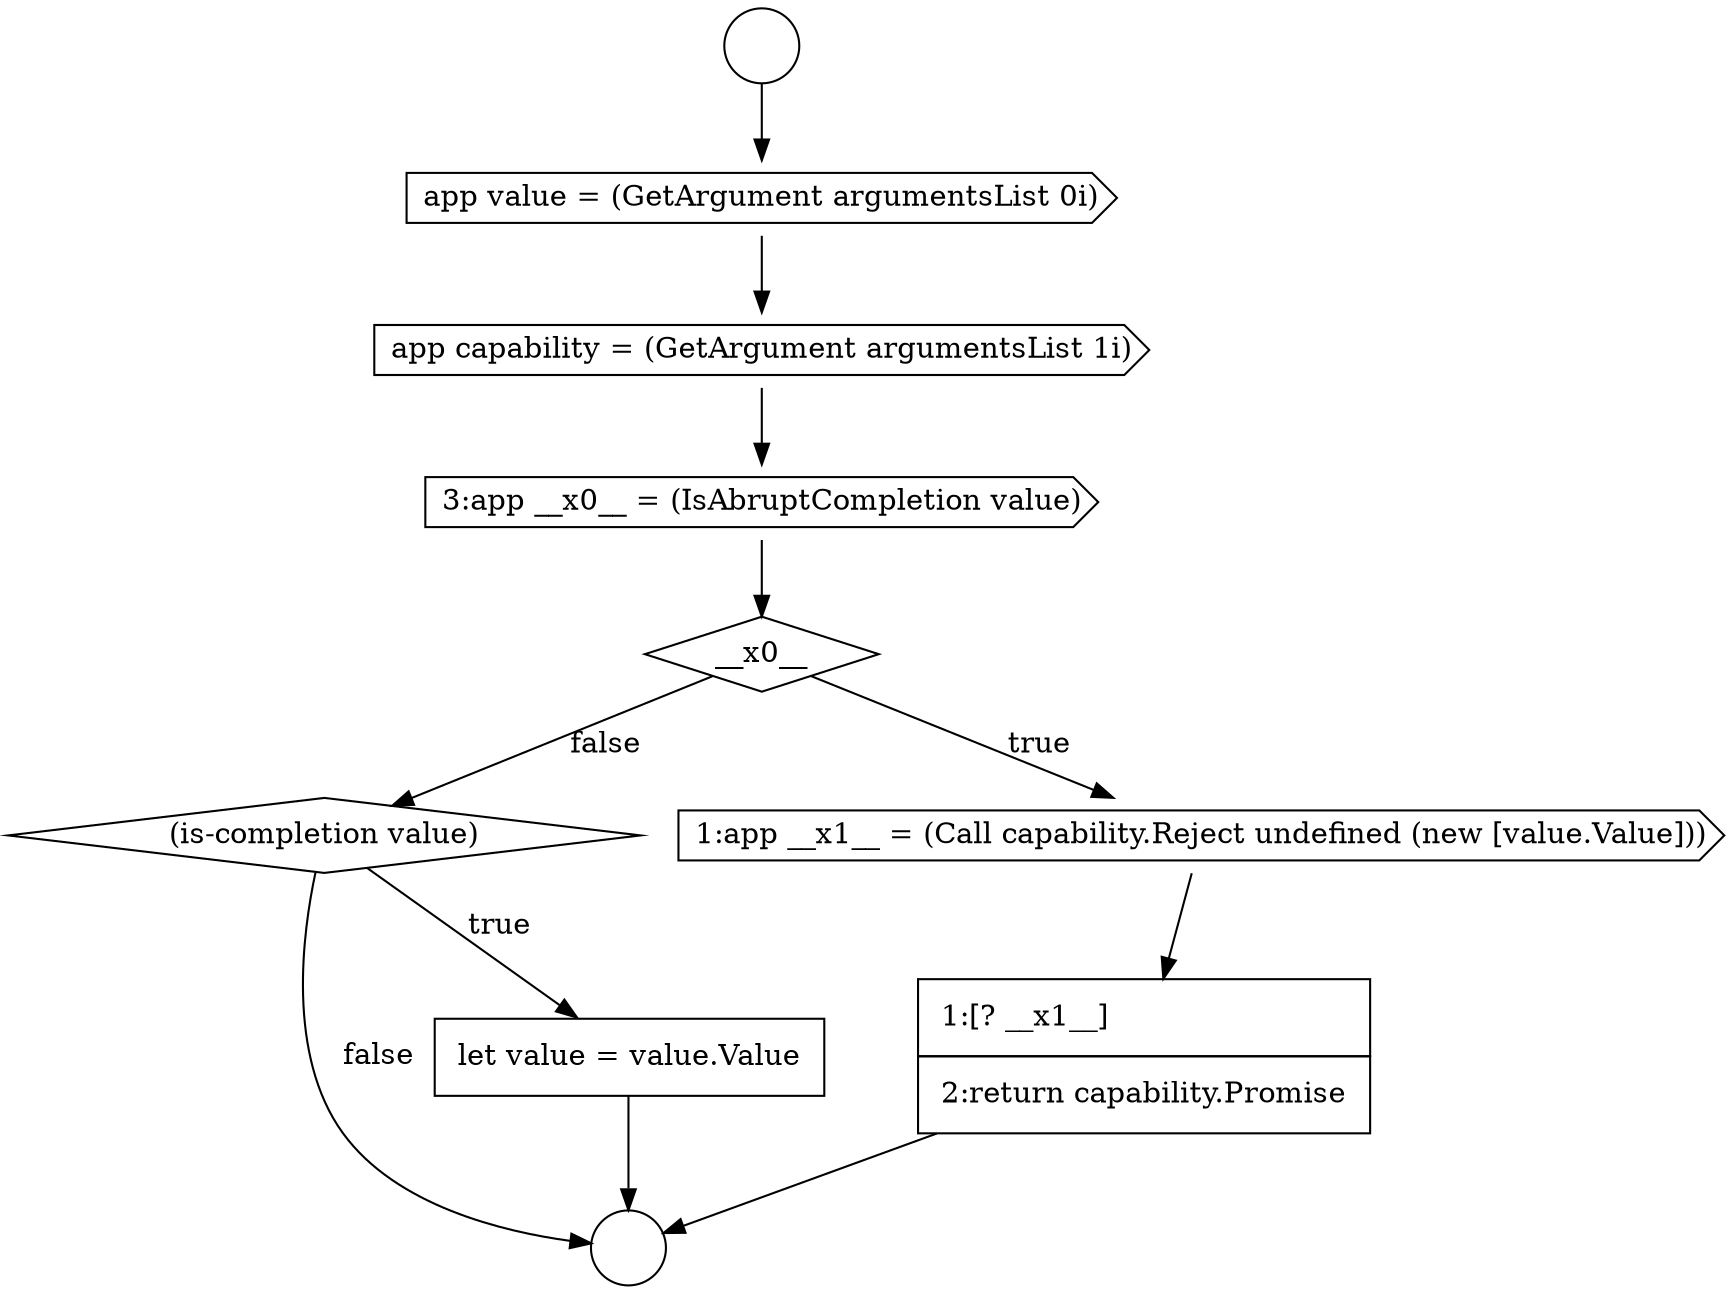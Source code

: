 digraph {
  node17175 [shape=cds, label=<<font color="black">app value = (GetArgument argumentsList 0i)</font>> color="black" fillcolor="white" style=filled]
  node17181 [shape=diamond, label=<<font color="black">(is-completion value)</font>> color="black" fillcolor="white" style=filled]
  node17178 [shape=diamond, label=<<font color="black">__x0__</font>> color="black" fillcolor="white" style=filled]
  node17174 [shape=circle label=" " color="black" fillcolor="white" style=filled]
  node17182 [shape=none, margin=0, label=<<font color="black">
    <table border="0" cellborder="1" cellspacing="0" cellpadding="10">
      <tr><td align="left">let value = value.Value</td></tr>
    </table>
  </font>> color="black" fillcolor="white" style=filled]
  node17173 [shape=circle label=" " color="black" fillcolor="white" style=filled]
  node17179 [shape=cds, label=<<font color="black">1:app __x1__ = (Call capability.Reject undefined (new [value.Value]))</font>> color="black" fillcolor="white" style=filled]
  node17176 [shape=cds, label=<<font color="black">app capability = (GetArgument argumentsList 1i)</font>> color="black" fillcolor="white" style=filled]
  node17180 [shape=none, margin=0, label=<<font color="black">
    <table border="0" cellborder="1" cellspacing="0" cellpadding="10">
      <tr><td align="left">1:[? __x1__]</td></tr>
      <tr><td align="left">2:return capability.Promise</td></tr>
    </table>
  </font>> color="black" fillcolor="white" style=filled]
  node17177 [shape=cds, label=<<font color="black">3:app __x0__ = (IsAbruptCompletion value)</font>> color="black" fillcolor="white" style=filled]
  node17178 -> node17179 [label=<<font color="black">true</font>> color="black"]
  node17178 -> node17181 [label=<<font color="black">false</font>> color="black"]
  node17181 -> node17182 [label=<<font color="black">true</font>> color="black"]
  node17181 -> node17174 [label=<<font color="black">false</font>> color="black"]
  node17179 -> node17180 [ color="black"]
  node17180 -> node17174 [ color="black"]
  node17177 -> node17178 [ color="black"]
  node17175 -> node17176 [ color="black"]
  node17182 -> node17174 [ color="black"]
  node17173 -> node17175 [ color="black"]
  node17176 -> node17177 [ color="black"]
}
